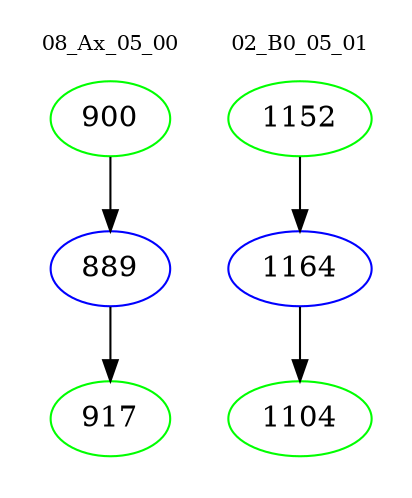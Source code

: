 digraph{
subgraph cluster_0 {
color = white
label = "08_Ax_05_00";
fontsize=10;
T0_900 [label="900", color="green"]
T0_900 -> T0_889 [color="black"]
T0_889 [label="889", color="blue"]
T0_889 -> T0_917 [color="black"]
T0_917 [label="917", color="green"]
}
subgraph cluster_1 {
color = white
label = "02_B0_05_01";
fontsize=10;
T1_1152 [label="1152", color="green"]
T1_1152 -> T1_1164 [color="black"]
T1_1164 [label="1164", color="blue"]
T1_1164 -> T1_1104 [color="black"]
T1_1104 [label="1104", color="green"]
}
}
